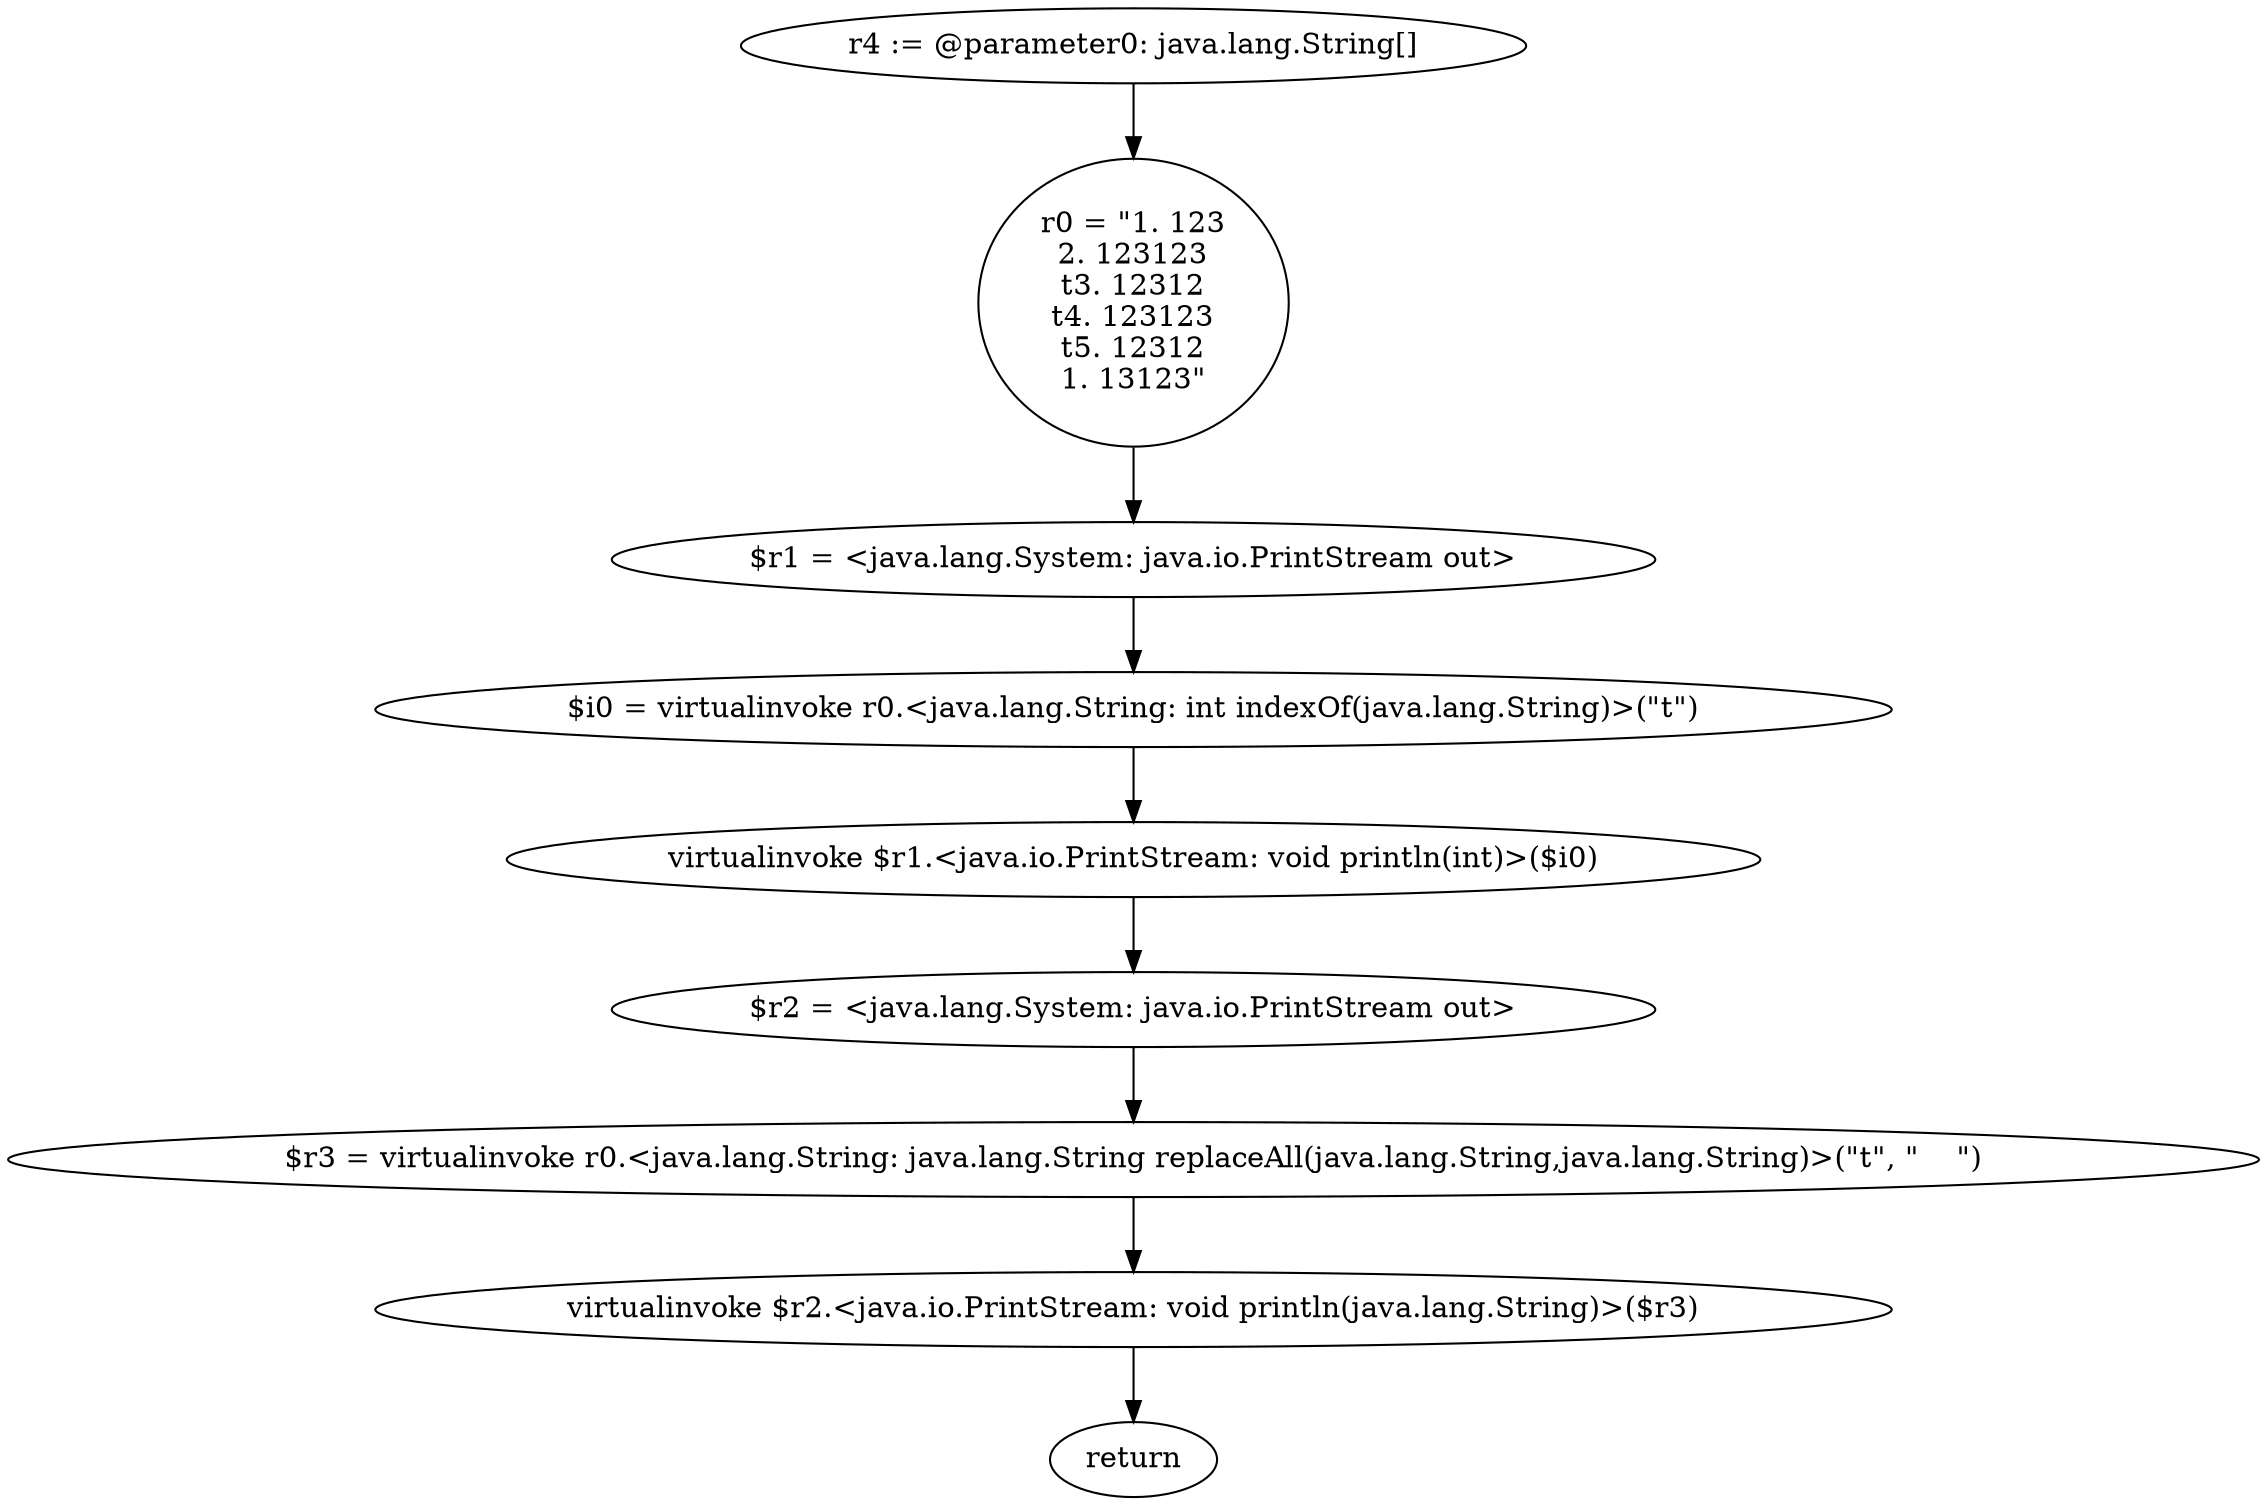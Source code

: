 digraph "unitGraph" {
    "r4 := @parameter0: java.lang.String[]"
    "r0 = \"1. 123\n2. 123123\n\t3. 12312\n\t4. 123123\n\t5. 12312\n1. 13123\""
    "$r1 = <java.lang.System: java.io.PrintStream out>"
    "$i0 = virtualinvoke r0.<java.lang.String: int indexOf(java.lang.String)>(\"\t\")"
    "virtualinvoke $r1.<java.io.PrintStream: void println(int)>($i0)"
    "$r2 = <java.lang.System: java.io.PrintStream out>"
    "$r3 = virtualinvoke r0.<java.lang.String: java.lang.String replaceAll(java.lang.String,java.lang.String)>(\"\t\", \"&nbsp;&nbsp;&nbsp;&nbsp;\")"
    "virtualinvoke $r2.<java.io.PrintStream: void println(java.lang.String)>($r3)"
    "return"
    "r4 := @parameter0: java.lang.String[]"->"r0 = \"1. 123\n2. 123123\n\t3. 12312\n\t4. 123123\n\t5. 12312\n1. 13123\"";
    "r0 = \"1. 123\n2. 123123\n\t3. 12312\n\t4. 123123\n\t5. 12312\n1. 13123\""->"$r1 = <java.lang.System: java.io.PrintStream out>";
    "$r1 = <java.lang.System: java.io.PrintStream out>"->"$i0 = virtualinvoke r0.<java.lang.String: int indexOf(java.lang.String)>(\"\t\")";
    "$i0 = virtualinvoke r0.<java.lang.String: int indexOf(java.lang.String)>(\"\t\")"->"virtualinvoke $r1.<java.io.PrintStream: void println(int)>($i0)";
    "virtualinvoke $r1.<java.io.PrintStream: void println(int)>($i0)"->"$r2 = <java.lang.System: java.io.PrintStream out>";
    "$r2 = <java.lang.System: java.io.PrintStream out>"->"$r3 = virtualinvoke r0.<java.lang.String: java.lang.String replaceAll(java.lang.String,java.lang.String)>(\"\t\", \"&nbsp;&nbsp;&nbsp;&nbsp;\")";
    "$r3 = virtualinvoke r0.<java.lang.String: java.lang.String replaceAll(java.lang.String,java.lang.String)>(\"\t\", \"&nbsp;&nbsp;&nbsp;&nbsp;\")"->"virtualinvoke $r2.<java.io.PrintStream: void println(java.lang.String)>($r3)";
    "virtualinvoke $r2.<java.io.PrintStream: void println(java.lang.String)>($r3)"->"return";
}
